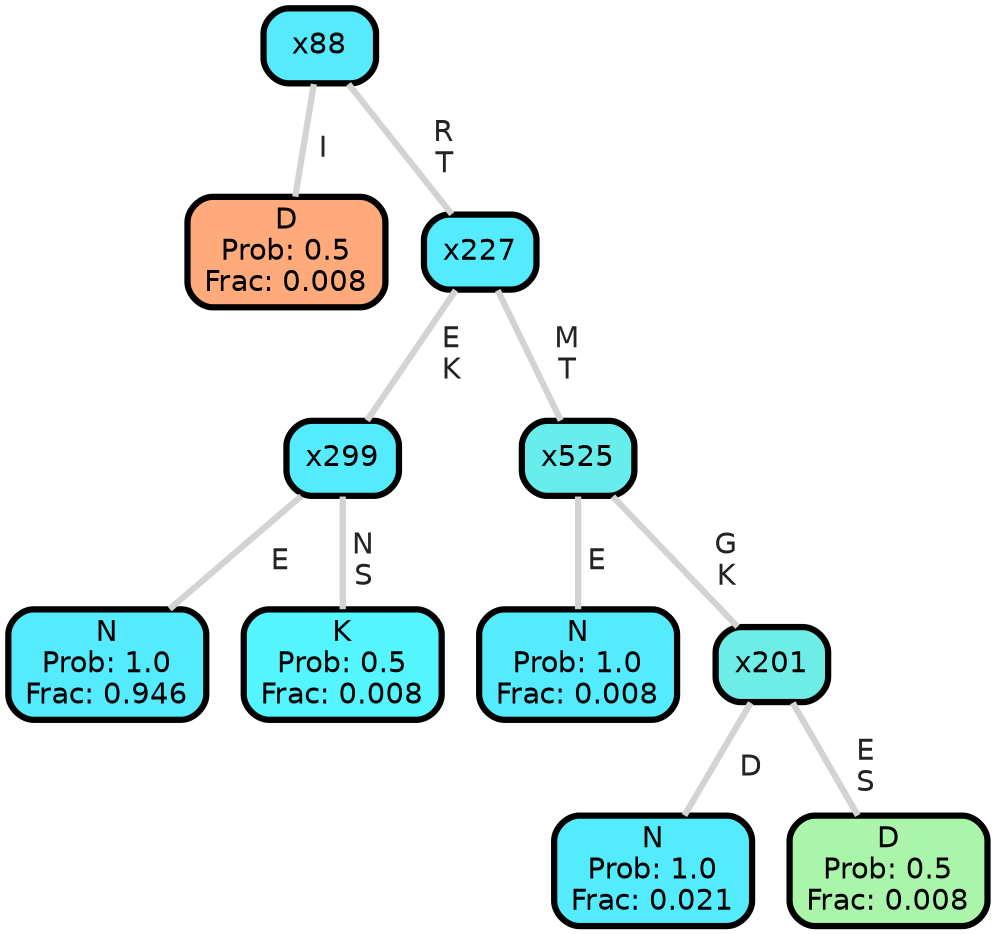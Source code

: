 graph Tree {
node [shape=box, style="filled, rounded",color="black",penwidth="3",fontcolor="black",                 fontname=helvetica] ;
graph [ranksep="0 equally", splines=straight,                 bgcolor=transparent, dpi=200] ;
edge [fontname=helvetica, fontweight=bold,fontcolor=grey14,color=lightgray] ;
0 [label="D
Prob: 0.5
Frac: 0.008", fillcolor="#ffaa7a"] ;
1 [label="x88", fillcolor="#57eafd"] ;
2 [label="N
Prob: 1.0
Frac: 0.946", fillcolor="#55ebff"] ;
3 [label="x299", fillcolor="#55ebff"] ;
4 [label="K
Prob: 0.5
Frac: 0.008", fillcolor="#55f5ff"] ;
5 [label="x227", fillcolor="#55ebfe"] ;
6 [label="N
Prob: 1.0
Frac: 0.008", fillcolor="#55ebff"] ;
7 [label="x525", fillcolor="#67edec"] ;
8 [label="N
Prob: 1.0
Frac: 0.021", fillcolor="#55ebff"] ;
9 [label="x201", fillcolor="#6dede6"] ;
10 [label="D
Prob: 0.5
Frac: 0.008", fillcolor="#aaf5aa"] ;
1 -- 0 [label=" I",penwidth=3] ;
1 -- 5 [label=" R\n T",penwidth=3] ;
3 -- 2 [label=" E",penwidth=3] ;
3 -- 4 [label=" N\n S",penwidth=3] ;
5 -- 3 [label=" E\n K",penwidth=3] ;
5 -- 7 [label=" M\n T",penwidth=3] ;
7 -- 6 [label=" E",penwidth=3] ;
7 -- 9 [label=" G\n K",penwidth=3] ;
9 -- 8 [label=" D",penwidth=3] ;
9 -- 10 [label=" E\n S",penwidth=3] ;
{rank = same;}}
